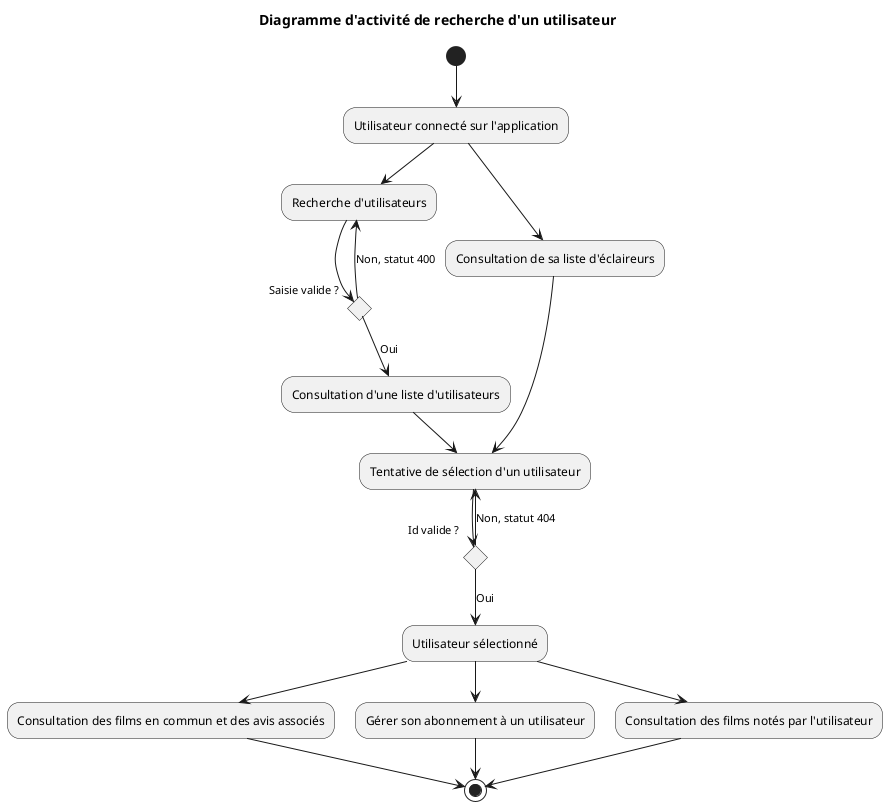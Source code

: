 @startuml Diagramme d'activité de recherche d'un utilisateur
title Diagramme d'activité de recherche d'un utilisateur

(*) -down-> "Utilisateur connecté sur l'application"

"Utilisateur connecté sur l'application" --> "Recherche d'utilisateurs"
"Utilisateur connecté sur l'application" --> "Consultation de sa liste d'éclaireurs"


"Recherche d'utilisateurs" --> if "Saisie valide ?" then
  -down->[Oui] "Consultation d'une liste d'utilisateurs"
else
  -->[Non, statut 400] "Recherche d'utilisateurs"
endif

"Consultation d'une liste d'utilisateurs" --> "Tentative de sélection d'un utilisateur"
"Consultation de sa liste d'éclaireurs" --> "Tentative de sélection d'un utilisateur"

"Tentative de sélection d'un utilisateur" --> if "Id valide ?" then
  -down->[Oui] "Utilisateur sélectionné"
else
  -->[Non, statut 404] "Tentative de sélection d'un utilisateur"
endif


"Utilisateur sélectionné" --> "Consultation des films en commun et des avis associés"
"Utilisateur sélectionné" --> "Gérer son abonnement à un utilisateur"
"Utilisateur sélectionné" --> "Consultation des films notés par l'utilisateur"

"Consultation des films en commun et des avis associés" -->(*)
"Gérer son abonnement à un utilisateur" -->(*)
"Consultation des films notés par l'utilisateur" -->(*)
@enduml
